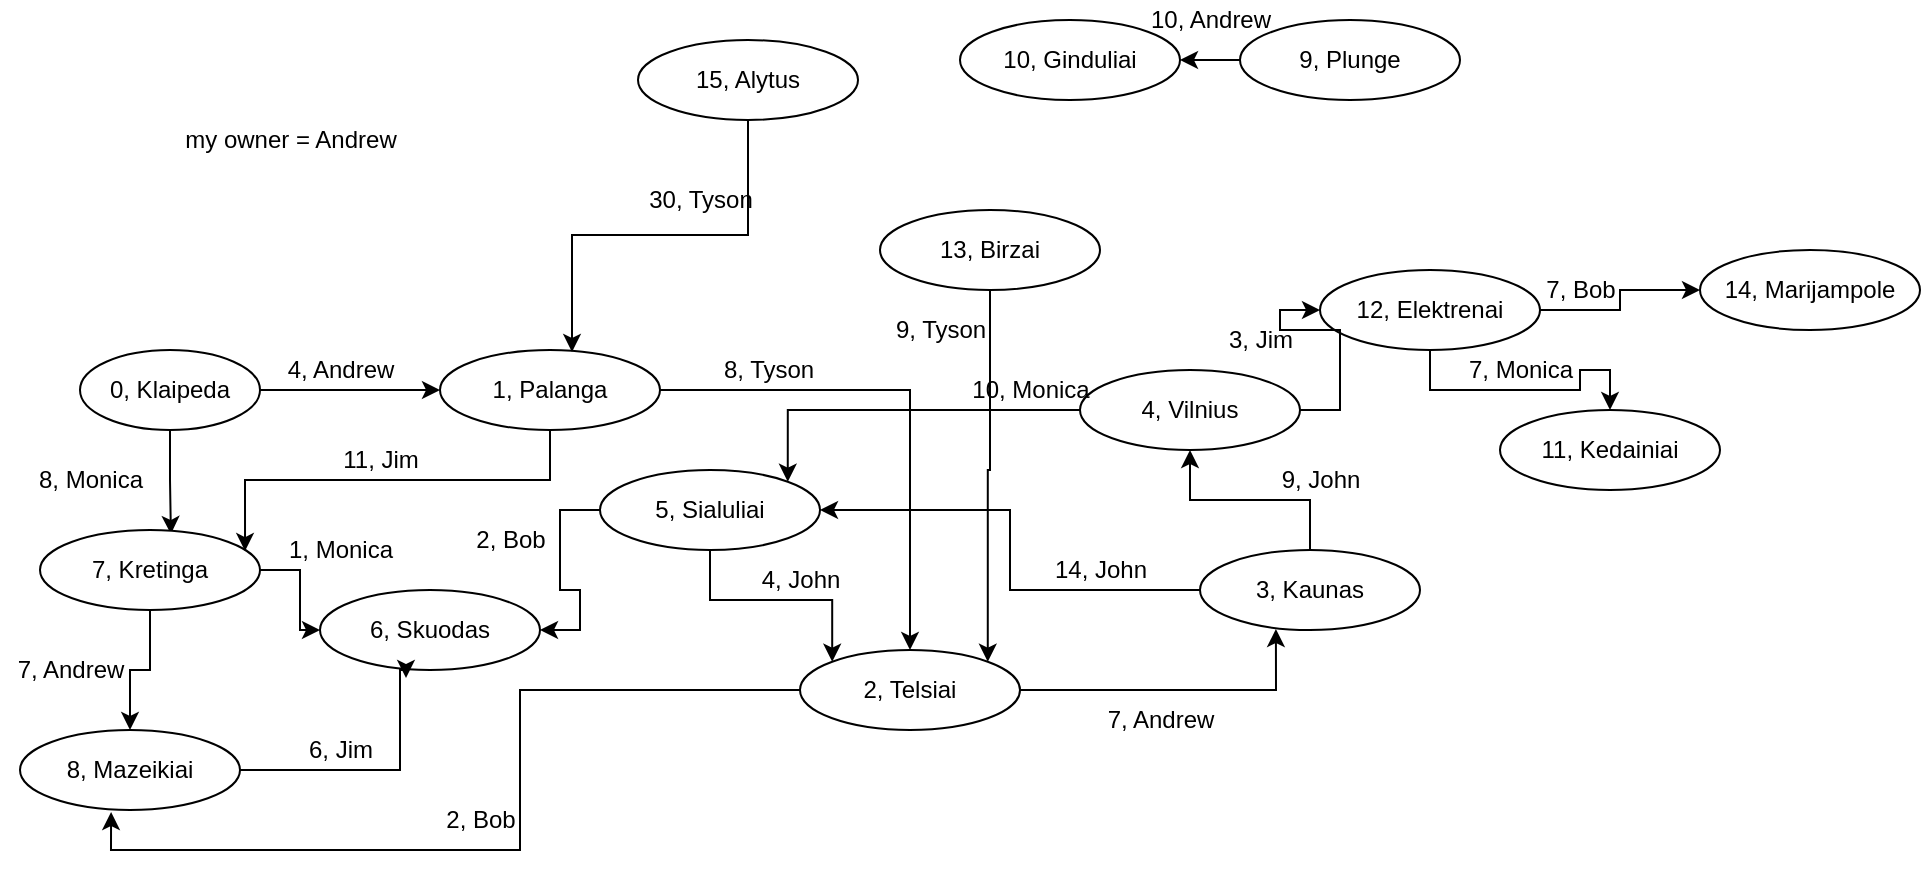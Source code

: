 <mxfile version="17.4.0" type="device"><diagram id="3WYhm2BGUduK-T5oNKyc" name="Page-1"><mxGraphModel dx="1394" dy="514" grid="1" gridSize="10" guides="1" tooltips="1" connect="1" arrows="1" fold="1" page="1" pageScale="1" pageWidth="827" pageHeight="1169" math="0" shadow="0"><root><mxCell id="0"/><mxCell id="1" parent="0"/><mxCell id="9kcgdUug_ksDPqJUimrt-19" style="edgeStyle=orthogonalEdgeStyle;rounded=0;orthogonalLoop=1;jettySize=auto;html=1;entryX=0;entryY=0.5;entryDx=0;entryDy=0;" edge="1" parent="1" source="9kcgdUug_ksDPqJUimrt-1" target="9kcgdUug_ksDPqJUimrt-15"><mxGeometry relative="1" as="geometry"/></mxCell><mxCell id="9kcgdUug_ksDPqJUimrt-22" style="edgeStyle=orthogonalEdgeStyle;rounded=0;orthogonalLoop=1;jettySize=auto;html=1;exitX=0.5;exitY=1;exitDx=0;exitDy=0;entryX=0.595;entryY=0.05;entryDx=0;entryDy=0;entryPerimeter=0;" edge="1" parent="1" source="9kcgdUug_ksDPqJUimrt-1" target="9kcgdUug_ksDPqJUimrt-7"><mxGeometry relative="1" as="geometry"/></mxCell><mxCell id="9kcgdUug_ksDPqJUimrt-1" value="0, Klaipeda" style="ellipse;whiteSpace=wrap;html=1;align=center;newEdgeStyle={&quot;edgeStyle&quot;:&quot;entityRelationEdgeStyle&quot;,&quot;startArrow&quot;:&quot;none&quot;,&quot;endArrow&quot;:&quot;none&quot;,&quot;segment&quot;:10,&quot;curved&quot;:1};treeFolding=1;treeMoving=1;" vertex="1" parent="1"><mxGeometry x="80" y="635" width="90" height="40" as="geometry"/></mxCell><mxCell id="9kcgdUug_ksDPqJUimrt-2" value="6, Skuodas" style="ellipse;whiteSpace=wrap;html=1;align=center;newEdgeStyle={&quot;edgeStyle&quot;:&quot;entityRelationEdgeStyle&quot;,&quot;startArrow&quot;:&quot;none&quot;,&quot;endArrow&quot;:&quot;none&quot;,&quot;segment&quot;:10,&quot;curved&quot;:1};treeFolding=1;treeMoving=1;" vertex="1" parent="1"><mxGeometry x="200" y="755" width="110" height="40" as="geometry"/></mxCell><mxCell id="9kcgdUug_ksDPqJUimrt-39" style="edgeStyle=orthogonalEdgeStyle;rounded=0;orthogonalLoop=1;jettySize=auto;html=1;exitX=0.5;exitY=1;exitDx=0;exitDy=0;" edge="1" parent="1" source="9kcgdUug_ksDPqJUimrt-4" target="9kcgdUug_ksDPqJUimrt-12"><mxGeometry relative="1" as="geometry"/></mxCell><mxCell id="9kcgdUug_ksDPqJUimrt-40" style="edgeStyle=orthogonalEdgeStyle;rounded=0;orthogonalLoop=1;jettySize=auto;html=1;exitX=1;exitY=0.5;exitDx=0;exitDy=0;entryX=0;entryY=0.5;entryDx=0;entryDy=0;" edge="1" parent="1" source="9kcgdUug_ksDPqJUimrt-4" target="9kcgdUug_ksDPqJUimrt-16"><mxGeometry relative="1" as="geometry"/></mxCell><mxCell id="9kcgdUug_ksDPqJUimrt-4" value="12, Elektrenai" style="ellipse;whiteSpace=wrap;html=1;align=center;newEdgeStyle={&quot;edgeStyle&quot;:&quot;entityRelationEdgeStyle&quot;,&quot;startArrow&quot;:&quot;none&quot;,&quot;endArrow&quot;:&quot;none&quot;,&quot;segment&quot;:10,&quot;curved&quot;:1};treeFolding=1;treeMoving=1;" vertex="1" parent="1"><mxGeometry x="700" y="595" width="110" height="40" as="geometry"/></mxCell><mxCell id="9kcgdUug_ksDPqJUimrt-5" value="10, Ginduliai" style="ellipse;whiteSpace=wrap;html=1;align=center;newEdgeStyle={&quot;edgeStyle&quot;:&quot;entityRelationEdgeStyle&quot;,&quot;startArrow&quot;:&quot;none&quot;,&quot;endArrow&quot;:&quot;none&quot;,&quot;segment&quot;:10,&quot;curved&quot;:1};treeFolding=1;treeMoving=1;" vertex="1" parent="1"><mxGeometry x="520" y="470" width="110" height="40" as="geometry"/></mxCell><mxCell id="9kcgdUug_ksDPqJUimrt-42" style="edgeStyle=orthogonalEdgeStyle;rounded=0;orthogonalLoop=1;jettySize=auto;html=1;entryX=1;entryY=0;entryDx=0;entryDy=0;" edge="1" parent="1" source="9kcgdUug_ksDPqJUimrt-6" target="9kcgdUug_ksDPqJUimrt-10"><mxGeometry relative="1" as="geometry"/></mxCell><mxCell id="9kcgdUug_ksDPqJUimrt-6" value="13, Birzai" style="ellipse;whiteSpace=wrap;html=1;align=center;newEdgeStyle={&quot;edgeStyle&quot;:&quot;entityRelationEdgeStyle&quot;,&quot;startArrow&quot;:&quot;none&quot;,&quot;endArrow&quot;:&quot;none&quot;,&quot;segment&quot;:10,&quot;curved&quot;:1};treeFolding=1;treeMoving=1;" vertex="1" parent="1"><mxGeometry x="480" y="565" width="110" height="40" as="geometry"/></mxCell><mxCell id="9kcgdUug_ksDPqJUimrt-25" style="edgeStyle=orthogonalEdgeStyle;rounded=0;orthogonalLoop=1;jettySize=auto;html=1;entryX=0.5;entryY=0;entryDx=0;entryDy=0;" edge="1" parent="1" source="9kcgdUug_ksDPqJUimrt-7" target="9kcgdUug_ksDPqJUimrt-9"><mxGeometry relative="1" as="geometry"/></mxCell><mxCell id="9kcgdUug_ksDPqJUimrt-26" style="edgeStyle=orthogonalEdgeStyle;rounded=0;orthogonalLoop=1;jettySize=auto;html=1;" edge="1" parent="1" source="9kcgdUug_ksDPqJUimrt-7" target="9kcgdUug_ksDPqJUimrt-2"><mxGeometry relative="1" as="geometry"/></mxCell><mxCell id="9kcgdUug_ksDPqJUimrt-7" value="7, Kretinga" style="ellipse;whiteSpace=wrap;html=1;align=center;newEdgeStyle={&quot;edgeStyle&quot;:&quot;entityRelationEdgeStyle&quot;,&quot;startArrow&quot;:&quot;none&quot;,&quot;endArrow&quot;:&quot;none&quot;,&quot;segment&quot;:10,&quot;curved&quot;:1};treeFolding=1;treeMoving=1;" vertex="1" parent="1"><mxGeometry x="60" y="725" width="110" height="40" as="geometry"/></mxCell><mxCell id="9kcgdUug_ksDPqJUimrt-32" style="edgeStyle=orthogonalEdgeStyle;rounded=0;orthogonalLoop=1;jettySize=auto;html=1;" edge="1" parent="1" source="9kcgdUug_ksDPqJUimrt-8" target="9kcgdUug_ksDPqJUimrt-11"><mxGeometry relative="1" as="geometry"/></mxCell><mxCell id="9kcgdUug_ksDPqJUimrt-33" style="edgeStyle=orthogonalEdgeStyle;rounded=0;orthogonalLoop=1;jettySize=auto;html=1;" edge="1" parent="1" source="9kcgdUug_ksDPqJUimrt-8" target="9kcgdUug_ksDPqJUimrt-13"><mxGeometry relative="1" as="geometry"/></mxCell><mxCell id="9kcgdUug_ksDPqJUimrt-8" value="3, Kaunas" style="ellipse;whiteSpace=wrap;html=1;align=center;newEdgeStyle={&quot;edgeStyle&quot;:&quot;entityRelationEdgeStyle&quot;,&quot;startArrow&quot;:&quot;none&quot;,&quot;endArrow&quot;:&quot;none&quot;,&quot;segment&quot;:10,&quot;curved&quot;:1};treeFolding=1;treeMoving=1;" vertex="1" parent="1"><mxGeometry x="640" y="735" width="110" height="40" as="geometry"/></mxCell><mxCell id="9kcgdUug_ksDPqJUimrt-27" style="edgeStyle=orthogonalEdgeStyle;rounded=0;orthogonalLoop=1;jettySize=auto;html=1;entryX=0.391;entryY=1.1;entryDx=0;entryDy=0;entryPerimeter=0;" edge="1" parent="1" source="9kcgdUug_ksDPqJUimrt-9" target="9kcgdUug_ksDPqJUimrt-2"><mxGeometry relative="1" as="geometry"><Array as="points"><mxPoint x="240" y="845"/><mxPoint x="240" y="795"/><mxPoint x="243" y="795"/></Array></mxGeometry></mxCell><mxCell id="9kcgdUug_ksDPqJUimrt-9" value="8, Mazeikiai" style="ellipse;whiteSpace=wrap;html=1;align=center;newEdgeStyle={&quot;edgeStyle&quot;:&quot;entityRelationEdgeStyle&quot;,&quot;startArrow&quot;:&quot;none&quot;,&quot;endArrow&quot;:&quot;none&quot;,&quot;segment&quot;:10,&quot;curved&quot;:1};treeFolding=1;treeMoving=1;" vertex="1" parent="1"><mxGeometry x="50" y="825" width="110" height="40" as="geometry"/></mxCell><mxCell id="9kcgdUug_ksDPqJUimrt-28" style="edgeStyle=orthogonalEdgeStyle;rounded=0;orthogonalLoop=1;jettySize=auto;html=1;entryX=0.414;entryY=1.025;entryDx=0;entryDy=0;entryPerimeter=0;" edge="1" parent="1" source="9kcgdUug_ksDPqJUimrt-10" target="9kcgdUug_ksDPqJUimrt-9"><mxGeometry relative="1" as="geometry"/></mxCell><mxCell id="9kcgdUug_ksDPqJUimrt-34" style="edgeStyle=orthogonalEdgeStyle;rounded=0;orthogonalLoop=1;jettySize=auto;html=1;entryX=0.345;entryY=0.988;entryDx=0;entryDy=0;entryPerimeter=0;" edge="1" parent="1" source="9kcgdUug_ksDPqJUimrt-10" target="9kcgdUug_ksDPqJUimrt-8"><mxGeometry relative="1" as="geometry"><mxPoint x="670" y="815" as="targetPoint"/></mxGeometry></mxCell><mxCell id="9kcgdUug_ksDPqJUimrt-10" value="2, Telsiai" style="ellipse;whiteSpace=wrap;html=1;align=center;newEdgeStyle={&quot;edgeStyle&quot;:&quot;entityRelationEdgeStyle&quot;,&quot;startArrow&quot;:&quot;none&quot;,&quot;endArrow&quot;:&quot;none&quot;,&quot;segment&quot;:10,&quot;curved&quot;:1};treeFolding=1;treeMoving=1;" vertex="1" parent="1"><mxGeometry x="440" y="785" width="110" height="40" as="geometry"/></mxCell><mxCell id="9kcgdUug_ksDPqJUimrt-29" style="edgeStyle=orthogonalEdgeStyle;rounded=0;orthogonalLoop=1;jettySize=auto;html=1;entryX=1;entryY=0.5;entryDx=0;entryDy=0;" edge="1" parent="1" source="9kcgdUug_ksDPqJUimrt-11" target="9kcgdUug_ksDPqJUimrt-2"><mxGeometry relative="1" as="geometry"/></mxCell><mxCell id="9kcgdUug_ksDPqJUimrt-31" style="edgeStyle=orthogonalEdgeStyle;rounded=0;orthogonalLoop=1;jettySize=auto;html=1;entryX=0;entryY=0;entryDx=0;entryDy=0;" edge="1" parent="1" source="9kcgdUug_ksDPqJUimrt-11" target="9kcgdUug_ksDPqJUimrt-10"><mxGeometry relative="1" as="geometry"/></mxCell><mxCell id="9kcgdUug_ksDPqJUimrt-11" value="5, Sialuliai" style="ellipse;whiteSpace=wrap;html=1;align=center;newEdgeStyle={&quot;edgeStyle&quot;:&quot;entityRelationEdgeStyle&quot;,&quot;startArrow&quot;:&quot;none&quot;,&quot;endArrow&quot;:&quot;none&quot;,&quot;segment&quot;:10,&quot;curved&quot;:1};treeFolding=1;treeMoving=1;" vertex="1" parent="1"><mxGeometry x="340" y="695" width="110" height="40" as="geometry"/></mxCell><mxCell id="9kcgdUug_ksDPqJUimrt-12" value="11, Kedainiai" style="ellipse;whiteSpace=wrap;html=1;align=center;newEdgeStyle={&quot;edgeStyle&quot;:&quot;entityRelationEdgeStyle&quot;,&quot;startArrow&quot;:&quot;none&quot;,&quot;endArrow&quot;:&quot;none&quot;,&quot;segment&quot;:10,&quot;curved&quot;:1};treeFolding=1;treeMoving=1;" vertex="1" parent="1"><mxGeometry x="790" y="665" width="110" height="40" as="geometry"/></mxCell><mxCell id="9kcgdUug_ksDPqJUimrt-35" style="edgeStyle=orthogonalEdgeStyle;rounded=0;orthogonalLoop=1;jettySize=auto;html=1;exitX=0;exitY=0.5;exitDx=0;exitDy=0;entryX=1;entryY=0;entryDx=0;entryDy=0;" edge="1" parent="1" source="9kcgdUug_ksDPqJUimrt-13" target="9kcgdUug_ksDPqJUimrt-11"><mxGeometry relative="1" as="geometry"/></mxCell><mxCell id="9kcgdUug_ksDPqJUimrt-38" style="edgeStyle=orthogonalEdgeStyle;rounded=0;orthogonalLoop=1;jettySize=auto;html=1;entryX=0;entryY=0.5;entryDx=0;entryDy=0;" edge="1" parent="1" source="9kcgdUug_ksDPqJUimrt-13" target="9kcgdUug_ksDPqJUimrt-4"><mxGeometry relative="1" as="geometry"/></mxCell><mxCell id="9kcgdUug_ksDPqJUimrt-13" value="4, Vilnius" style="ellipse;whiteSpace=wrap;html=1;align=center;newEdgeStyle={&quot;edgeStyle&quot;:&quot;entityRelationEdgeStyle&quot;,&quot;startArrow&quot;:&quot;none&quot;,&quot;endArrow&quot;:&quot;none&quot;,&quot;segment&quot;:10,&quot;curved&quot;:1};treeFolding=1;treeMoving=1;" vertex="1" parent="1"><mxGeometry x="580" y="645" width="110" height="40" as="geometry"/></mxCell><mxCell id="9kcgdUug_ksDPqJUimrt-37" style="edgeStyle=orthogonalEdgeStyle;rounded=0;orthogonalLoop=1;jettySize=auto;html=1;" edge="1" parent="1" source="9kcgdUug_ksDPqJUimrt-14" target="9kcgdUug_ksDPqJUimrt-5"><mxGeometry relative="1" as="geometry"/></mxCell><mxCell id="9kcgdUug_ksDPqJUimrt-14" value="9, Plunge" style="ellipse;whiteSpace=wrap;html=1;align=center;newEdgeStyle={&quot;edgeStyle&quot;:&quot;entityRelationEdgeStyle&quot;,&quot;startArrow&quot;:&quot;none&quot;,&quot;endArrow&quot;:&quot;none&quot;,&quot;segment&quot;:10,&quot;curved&quot;:1};treeFolding=1;treeMoving=1;" vertex="1" parent="1"><mxGeometry x="660" y="470" width="110" height="40" as="geometry"/></mxCell><mxCell id="9kcgdUug_ksDPqJUimrt-23" style="edgeStyle=orthogonalEdgeStyle;rounded=0;orthogonalLoop=1;jettySize=auto;html=1;exitX=0.5;exitY=1;exitDx=0;exitDy=0;entryX=0.932;entryY=0.263;entryDx=0;entryDy=0;entryPerimeter=0;" edge="1" parent="1" source="9kcgdUug_ksDPqJUimrt-15" target="9kcgdUug_ksDPqJUimrt-7"><mxGeometry relative="1" as="geometry"/></mxCell><mxCell id="9kcgdUug_ksDPqJUimrt-24" style="edgeStyle=orthogonalEdgeStyle;rounded=0;orthogonalLoop=1;jettySize=auto;html=1;" edge="1" parent="1" source="9kcgdUug_ksDPqJUimrt-15" target="9kcgdUug_ksDPqJUimrt-10"><mxGeometry relative="1" as="geometry"/></mxCell><mxCell id="9kcgdUug_ksDPqJUimrt-15" value="1, Palanga" style="ellipse;whiteSpace=wrap;html=1;align=center;newEdgeStyle={&quot;edgeStyle&quot;:&quot;entityRelationEdgeStyle&quot;,&quot;startArrow&quot;:&quot;none&quot;,&quot;endArrow&quot;:&quot;none&quot;,&quot;segment&quot;:10,&quot;curved&quot;:1};treeFolding=1;treeMoving=1;" vertex="1" parent="1"><mxGeometry x="260" y="635" width="110" height="40" as="geometry"/></mxCell><mxCell id="9kcgdUug_ksDPqJUimrt-16" value="14, Marijampole" style="ellipse;whiteSpace=wrap;html=1;align=center;newEdgeStyle={&quot;edgeStyle&quot;:&quot;entityRelationEdgeStyle&quot;,&quot;startArrow&quot;:&quot;none&quot;,&quot;endArrow&quot;:&quot;none&quot;,&quot;segment&quot;:10,&quot;curved&quot;:1};treeFolding=1;treeMoving=1;" vertex="1" parent="1"><mxGeometry x="890" y="585" width="110" height="40" as="geometry"/></mxCell><mxCell id="9kcgdUug_ksDPqJUimrt-41" style="edgeStyle=orthogonalEdgeStyle;rounded=0;orthogonalLoop=1;jettySize=auto;html=1;exitX=0.5;exitY=1;exitDx=0;exitDy=0;entryX=0.6;entryY=0.025;entryDx=0;entryDy=0;entryPerimeter=0;" edge="1" parent="1" source="9kcgdUug_ksDPqJUimrt-18" target="9kcgdUug_ksDPqJUimrt-15"><mxGeometry relative="1" as="geometry"/></mxCell><mxCell id="9kcgdUug_ksDPqJUimrt-18" value="15, Alytus" style="ellipse;whiteSpace=wrap;html=1;align=center;newEdgeStyle={&quot;edgeStyle&quot;:&quot;entityRelationEdgeStyle&quot;,&quot;startArrow&quot;:&quot;none&quot;,&quot;endArrow&quot;:&quot;none&quot;,&quot;segment&quot;:10,&quot;curved&quot;:1};treeFolding=1;treeMoving=1;" vertex="1" parent="1"><mxGeometry x="359" y="480" width="110" height="40" as="geometry"/></mxCell><mxCell id="9kcgdUug_ksDPqJUimrt-43" value="4, Andrew" style="text;html=1;align=center;verticalAlign=middle;resizable=0;points=[];autosize=1;strokeColor=none;fillColor=none;" vertex="1" parent="1"><mxGeometry x="175" y="635" width="70" height="20" as="geometry"/></mxCell><mxCell id="9kcgdUug_ksDPqJUimrt-44" value="8, Monica" style="text;html=1;align=center;verticalAlign=middle;resizable=0;points=[];autosize=1;strokeColor=none;fillColor=none;" vertex="1" parent="1"><mxGeometry x="50" y="690" width="70" height="20" as="geometry"/></mxCell><mxCell id="9kcgdUug_ksDPqJUimrt-45" value="11, Jim" style="text;html=1;align=center;verticalAlign=middle;resizable=0;points=[];autosize=1;strokeColor=none;fillColor=none;" vertex="1" parent="1"><mxGeometry x="205" y="680" width="50" height="20" as="geometry"/></mxCell><mxCell id="9kcgdUug_ksDPqJUimrt-46" value="8, Tyson" style="text;html=1;align=center;verticalAlign=middle;resizable=0;points=[];autosize=1;strokeColor=none;fillColor=none;" vertex="1" parent="1"><mxGeometry x="394" y="635" width="60" height="20" as="geometry"/></mxCell><mxCell id="9kcgdUug_ksDPqJUimrt-47" value="7, Andrew" style="text;html=1;align=center;verticalAlign=middle;resizable=0;points=[];autosize=1;strokeColor=none;fillColor=none;" vertex="1" parent="1"><mxGeometry x="40" y="785" width="70" height="20" as="geometry"/></mxCell><mxCell id="9kcgdUug_ksDPqJUimrt-48" value="1, Monica" style="text;html=1;align=center;verticalAlign=middle;resizable=0;points=[];autosize=1;strokeColor=none;fillColor=none;" vertex="1" parent="1"><mxGeometry x="175" y="725" width="70" height="20" as="geometry"/></mxCell><mxCell id="9kcgdUug_ksDPqJUimrt-49" value="6, Jim" style="text;html=1;align=center;verticalAlign=middle;resizable=0;points=[];autosize=1;strokeColor=none;fillColor=none;" vertex="1" parent="1"><mxGeometry x="185" y="825" width="50" height="20" as="geometry"/></mxCell><mxCell id="9kcgdUug_ksDPqJUimrt-50" value="2, Bob" style="text;html=1;align=center;verticalAlign=middle;resizable=0;points=[];autosize=1;strokeColor=none;fillColor=none;" vertex="1" parent="1"><mxGeometry x="255" y="860" width="50" height="20" as="geometry"/></mxCell><mxCell id="9kcgdUug_ksDPqJUimrt-51" value="2, Bob" style="text;html=1;align=center;verticalAlign=middle;resizable=0;points=[];autosize=1;strokeColor=none;fillColor=none;" vertex="1" parent="1"><mxGeometry x="270" y="720" width="50" height="20" as="geometry"/></mxCell><mxCell id="9kcgdUug_ksDPqJUimrt-52" value="4, John" style="text;html=1;align=center;verticalAlign=middle;resizable=0;points=[];autosize=1;strokeColor=none;fillColor=none;" vertex="1" parent="1"><mxGeometry x="415" y="740" width="50" height="20" as="geometry"/></mxCell><mxCell id="9kcgdUug_ksDPqJUimrt-54" value="14, John" style="text;html=1;align=center;verticalAlign=middle;resizable=0;points=[];autosize=1;strokeColor=none;fillColor=none;" vertex="1" parent="1"><mxGeometry x="560" y="735" width="60" height="20" as="geometry"/></mxCell><mxCell id="9kcgdUug_ksDPqJUimrt-55" value="9, John" style="text;html=1;align=center;verticalAlign=middle;resizable=0;points=[];autosize=1;strokeColor=none;fillColor=none;" vertex="1" parent="1"><mxGeometry x="675" y="690" width="50" height="20" as="geometry"/></mxCell><mxCell id="9kcgdUug_ksDPqJUimrt-56" value="7, Andrew" style="text;html=1;align=center;verticalAlign=middle;resizable=0;points=[];autosize=1;strokeColor=none;fillColor=none;" vertex="1" parent="1"><mxGeometry x="585" y="810" width="70" height="20" as="geometry"/></mxCell><mxCell id="9kcgdUug_ksDPqJUimrt-57" value="10, Monica" style="text;html=1;align=center;verticalAlign=middle;resizable=0;points=[];autosize=1;strokeColor=none;fillColor=none;" vertex="1" parent="1"><mxGeometry x="520" y="645" width="70" height="20" as="geometry"/></mxCell><mxCell id="9kcgdUug_ksDPqJUimrt-58" value="10, Andrew" style="text;html=1;align=center;verticalAlign=middle;resizable=0;points=[];autosize=1;strokeColor=none;fillColor=none;" vertex="1" parent="1"><mxGeometry x="605" y="460" width="80" height="20" as="geometry"/></mxCell><mxCell id="9kcgdUug_ksDPqJUimrt-59" value="3, Jim" style="text;html=1;align=center;verticalAlign=middle;resizable=0;points=[];autosize=1;strokeColor=none;fillColor=none;" vertex="1" parent="1"><mxGeometry x="645" y="620" width="50" height="20" as="geometry"/></mxCell><mxCell id="9kcgdUug_ksDPqJUimrt-60" value="7, Monica" style="text;html=1;align=center;verticalAlign=middle;resizable=0;points=[];autosize=1;strokeColor=none;fillColor=none;" vertex="1" parent="1"><mxGeometry x="765" y="635" width="70" height="20" as="geometry"/></mxCell><mxCell id="9kcgdUug_ksDPqJUimrt-61" value="7, Bob" style="text;html=1;align=center;verticalAlign=middle;resizable=0;points=[];autosize=1;strokeColor=none;fillColor=none;" vertex="1" parent="1"><mxGeometry x="805" y="595" width="50" height="20" as="geometry"/></mxCell><mxCell id="9kcgdUug_ksDPqJUimrt-62" value="30, Tyson" style="text;html=1;align=center;verticalAlign=middle;resizable=0;points=[];autosize=1;strokeColor=none;fillColor=none;" vertex="1" parent="1"><mxGeometry x="355" y="550" width="70" height="20" as="geometry"/></mxCell><mxCell id="9kcgdUug_ksDPqJUimrt-63" value="9, Tyson" style="text;html=1;align=center;verticalAlign=middle;resizable=0;points=[];autosize=1;strokeColor=none;fillColor=none;" vertex="1" parent="1"><mxGeometry x="480" y="615" width="60" height="20" as="geometry"/></mxCell><mxCell id="9kcgdUug_ksDPqJUimrt-65" value="my owner = Andrew" style="text;html=1;align=center;verticalAlign=middle;resizable=0;points=[];autosize=1;strokeColor=none;fillColor=none;" vertex="1" parent="1"><mxGeometry x="125" y="520" width="120" height="20" as="geometry"/></mxCell></root></mxGraphModel></diagram></mxfile>